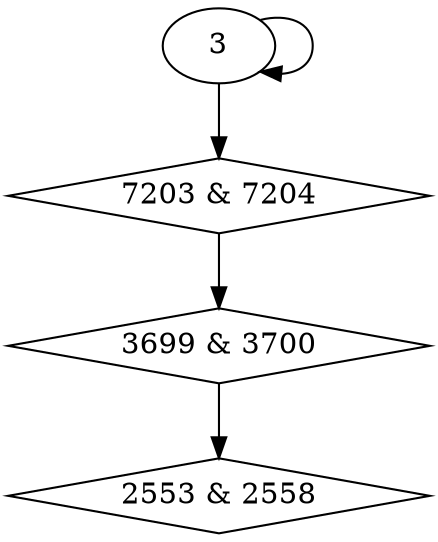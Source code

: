digraph {
0 [label = "2553 & 2558", shape = diamond];
1 [label = "3699 & 3700", shape = diamond];
2 [label = "7203 & 7204", shape = diamond];
1 -> 0;
2 -> 1;
3 -> 2;
3 -> 3;
}
